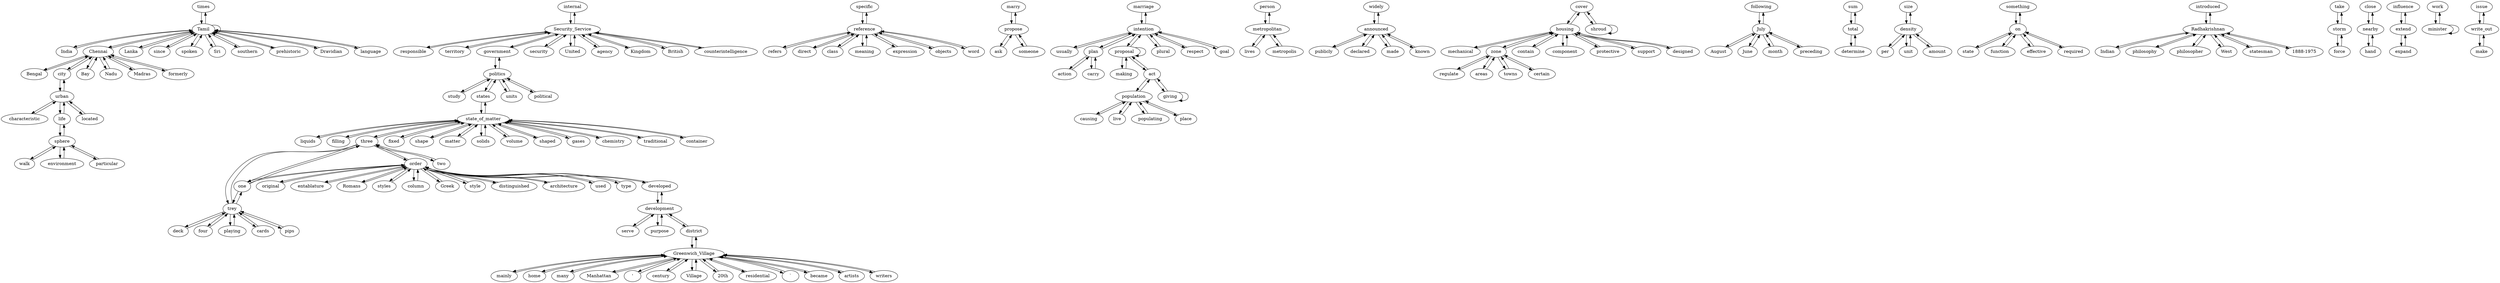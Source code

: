 digraph  {
times;
Tamil;
India;
internal;
Security_Service;
specific;
reference;
responsible;
marry;
propose;
type;
order;
study;
politics;
marriage;
intention;
liquids;
state_of_matter;
person;
metropolitan;
developed;
development;
widely;
announced;
causing;
population;
cover;
housing;
shroud;
mechanical;
Bengal;
Chennai;
regulate;
zone;
live;
filling;
publicly;
mainly;
Greenwich_Village;
usually;
areas;
following;
July;
walk;
sphere;
home;
giving;
one;
three;
trey;
Lanka;
action;
plan;
original;
refers;
since;
territory;
sum;
total;
city;
urban;
many;
direct;
fixed;
Manhattan;
shape;
August;
size;
density;
June;
states;
Bay;
"'";
something;
on;
environment;
month;
contain;
component;
introduced;
Radhakrishnan;
towns;
certain;
proposal;
government;
century;
Indian;
per;
matter;
security;
spoken;
solids;
units;
characteristic;
take;
storm;
declared;
Village;
close;
nearby;
populating;
philosophy;
unit;
political;
state;
class;
Sri;
deck;
United;
purpose;
force;
"20th";
entablature;
residential;
lives;
determine;
southern;
protective;
volume;
shaped;
agency;
life;
meaning;
support;
influence;
extend;
work;
minister;
Romans;
four;
playing;
prehistoric;
ask;
styles;
column;
gases;
"`";
philosopher;
Kingdom;
preceding;
plural;
Greek;
became;
function;
located;
artists;
effective;
making;
particular;
cards;
made;
British;
amount;
two;
expression;
style;
required;
respect;
district;
distinguished;
chemistry;
Nadu;
counterintelligence;
objects;
act;
someone;
traditional;
hand;
expand;
Madras;
West;
writers;
statesman;
pips;
place;
known;
Dravidian;
language;
goal;
architecture;
metropolis;
serve;
formerly;
container;
issue;
write_out;
designed;
"1888-1975";
make;
used;
carry;
word;
times -> Tamil;
Tamil -> times;
Tamil -> India;
Tamil -> Lanka;
Tamil -> since;
Tamil -> spoken;
Tamil -> Sri;
Tamil -> southern;
Tamil -> prehistoric;
Tamil -> Tamil;
Tamil -> Chennai;
Tamil -> Dravidian;
Tamil -> language;
India -> Tamil;
internal -> Security_Service;
Security_Service -> internal;
Security_Service -> responsible;
Security_Service -> territory;
Security_Service -> government;
Security_Service -> security;
Security_Service -> United;
Security_Service -> agency;
Security_Service -> Kingdom;
Security_Service -> British;
Security_Service -> counterintelligence;
specific -> reference;
reference -> specific;
reference -> refers;
reference -> direct;
reference -> class;
reference -> meaning;
reference -> expression;
reference -> objects;
reference -> word;
responsible -> Security_Service;
marry -> propose;
propose -> marry;
propose -> ask;
propose -> someone;
type -> order;
order -> type;
order -> developed;
order -> one;
order -> original;
order -> entablature;
order -> Romans;
order -> styles;
order -> column;
order -> Greek;
order -> style;
order -> distinguished;
order -> three;
order -> architecture;
order -> used;
study -> politics;
politics -> study;
politics -> states;
politics -> government;
politics -> units;
politics -> political;
marriage -> intention;
intention -> marriage;
intention -> usually;
intention -> proposal;
intention -> plural;
intention -> plan;
intention -> respect;
intention -> goal;
liquids -> state_of_matter;
state_of_matter -> liquids;
state_of_matter -> filling;
state_of_matter -> fixed;
state_of_matter -> shape;
state_of_matter -> states;
state_of_matter -> matter;
state_of_matter -> solids;
state_of_matter -> volume;
state_of_matter -> shaped;
state_of_matter -> gases;
state_of_matter -> chemistry;
state_of_matter -> three;
state_of_matter -> traditional;
state_of_matter -> container;
person -> metropolitan;
metropolitan -> person;
metropolitan -> lives;
metropolitan -> metropolis;
developed -> development;
developed -> order;
development -> developed;
development -> purpose;
development -> district;
development -> serve;
widely -> announced;
announced -> widely;
announced -> publicly;
announced -> declared;
announced -> made;
announced -> known;
causing -> population;
population -> causing;
population -> live;
population -> populating;
population -> act;
population -> place;
cover -> housing;
cover -> shroud;
housing -> cover;
housing -> mechanical;
housing -> contain;
housing -> component;
housing -> zone;
housing -> protective;
housing -> support;
housing -> designed;
shroud -> cover;
shroud -> shroud;
mechanical -> housing;
Bengal -> Chennai;
Chennai -> Bengal;
Chennai -> city;
Chennai -> Bay;
Chennai -> Tamil;
Chennai -> Nadu;
Chennai -> Madras;
Chennai -> formerly;
regulate -> zone;
zone -> regulate;
zone -> areas;
zone -> towns;
zone -> certain;
zone -> housing;
live -> population;
filling -> state_of_matter;
publicly -> announced;
mainly -> Greenwich_Village;
Greenwich_Village -> mainly;
Greenwich_Village -> home;
Greenwich_Village -> many;
Greenwich_Village -> Manhattan;
Greenwich_Village -> "'";
Greenwich_Village -> century;
Greenwich_Village -> Village;
Greenwich_Village -> "20th";
Greenwich_Village -> residential;
Greenwich_Village -> "`";
Greenwich_Village -> became;
Greenwich_Village -> artists;
Greenwich_Village -> district;
Greenwich_Village -> writers;
usually -> intention;
areas -> zone;
following -> July;
July -> following;
July -> August;
July -> June;
July -> month;
July -> preceding;
walk -> sphere;
sphere -> walk;
sphere -> environment;
sphere -> life;
sphere -> particular;
home -> Greenwich_Village;
giving -> giving;
giving -> act;
one -> three;
one -> order;
one -> trey;
three -> one;
three -> two;
three -> state_of_matter;
three -> order;
three -> trey;
trey -> one;
trey -> deck;
trey -> four;
trey -> playing;
trey -> cards;
trey -> three;
trey -> pips;
Lanka -> Tamil;
action -> plan;
plan -> action;
plan -> intention;
plan -> carry;
original -> order;
refers -> reference;
since -> Tamil;
territory -> Security_Service;
sum -> total;
total -> sum;
total -> determine;
city -> urban;
city -> Chennai;
urban -> city;
urban -> characteristic;
urban -> life;
urban -> located;
many -> Greenwich_Village;
direct -> reference;
fixed -> state_of_matter;
Manhattan -> Greenwich_Village;
shape -> state_of_matter;
August -> July;
size -> density;
density -> size;
density -> per;
density -> unit;
density -> amount;
June -> July;
states -> politics;
states -> state_of_matter;
Bay -> Chennai;
"'" -> Greenwich_Village;
something -> on;
on -> something;
on -> state;
on -> function;
on -> effective;
on -> required;
environment -> sphere;
month -> July;
contain -> housing;
component -> housing;
introduced -> Radhakrishnan;
Radhakrishnan -> introduced;
Radhakrishnan -> Indian;
Radhakrishnan -> philosophy;
Radhakrishnan -> philosopher;
Radhakrishnan -> West;
Radhakrishnan -> statesman;
Radhakrishnan -> "1888-1975";
towns -> zone;
certain -> zone;
proposal -> intention;
proposal -> proposal;
proposal -> making;
proposal -> act;
government -> politics;
government -> Security_Service;
century -> Greenwich_Village;
Indian -> Radhakrishnan;
per -> density;
matter -> state_of_matter;
security -> Security_Service;
spoken -> Tamil;
solids -> state_of_matter;
units -> politics;
characteristic -> urban;
take -> storm;
storm -> take;
storm -> force;
declared -> announced;
Village -> Greenwich_Village;
close -> nearby;
nearby -> close;
nearby -> hand;
populating -> population;
philosophy -> Radhakrishnan;
unit -> density;
political -> politics;
state -> on;
class -> reference;
Sri -> Tamil;
deck -> trey;
United -> Security_Service;
purpose -> development;
force -> storm;
"20th" -> Greenwich_Village;
entablature -> order;
residential -> Greenwich_Village;
lives -> metropolitan;
determine -> total;
southern -> Tamil;
protective -> housing;
volume -> state_of_matter;
shaped -> state_of_matter;
agency -> Security_Service;
life -> urban;
life -> sphere;
meaning -> reference;
support -> housing;
influence -> extend;
extend -> influence;
extend -> expand;
work -> minister;
minister -> work;
minister -> minister;
Romans -> order;
four -> trey;
playing -> trey;
prehistoric -> Tamil;
ask -> propose;
styles -> order;
column -> order;
gases -> state_of_matter;
"`" -> Greenwich_Village;
philosopher -> Radhakrishnan;
Kingdom -> Security_Service;
preceding -> July;
plural -> intention;
Greek -> order;
became -> Greenwich_Village;
function -> on;
located -> urban;
artists -> Greenwich_Village;
effective -> on;
making -> proposal;
particular -> sphere;
cards -> trey;
made -> announced;
British -> Security_Service;
amount -> density;
two -> three;
expression -> reference;
style -> order;
required -> on;
respect -> intention;
district -> development;
district -> Greenwich_Village;
distinguished -> order;
chemistry -> state_of_matter;
Nadu -> Chennai;
counterintelligence -> Security_Service;
objects -> reference;
act -> giving;
act -> proposal;
act -> population;
someone -> propose;
traditional -> state_of_matter;
hand -> nearby;
expand -> extend;
Madras -> Chennai;
West -> Radhakrishnan;
writers -> Greenwich_Village;
statesman -> Radhakrishnan;
pips -> trey;
place -> population;
known -> announced;
Dravidian -> Tamil;
language -> Tamil;
goal -> intention;
architecture -> order;
metropolis -> metropolitan;
serve -> development;
formerly -> Chennai;
container -> state_of_matter;
issue -> write_out;
write_out -> issue;
write_out -> make;
designed -> housing;
"1888-1975" -> Radhakrishnan;
make -> write_out;
used -> order;
carry -> plan;
word -> reference;
}
